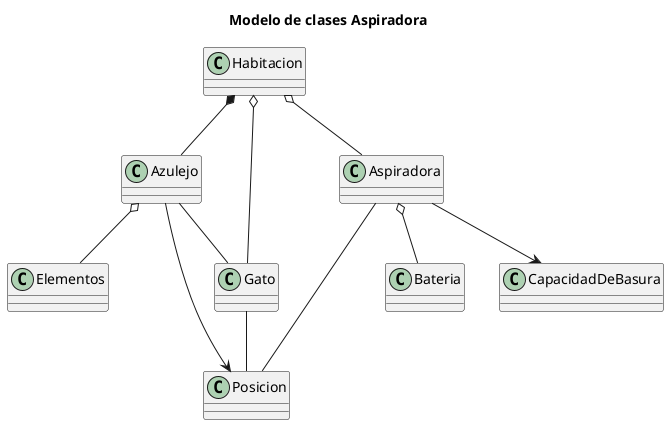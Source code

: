 @startuml

title Modelo de clases Aspiradora

class Habitacion { 

}

Class Azulejo {  

}

class Aspiradora { 

}

class Elementos  { 

}

class Gato { 

}

class Posicion { 

}

class Bateria { 

}	
class CapacidadDeBasura { 

}	



Habitacion *-- Azulejo
Habitacion o-- Aspiradora
Habitacion o-- Gato
Gato--Posicion
Azulejo o--Elementos 
Azulejo -- Gato
Azulejo --> Posicion
Aspiradora -- Posicion
Aspiradora o-- Bateria
Aspiradora --> CapacidadDeBasura


@enduml